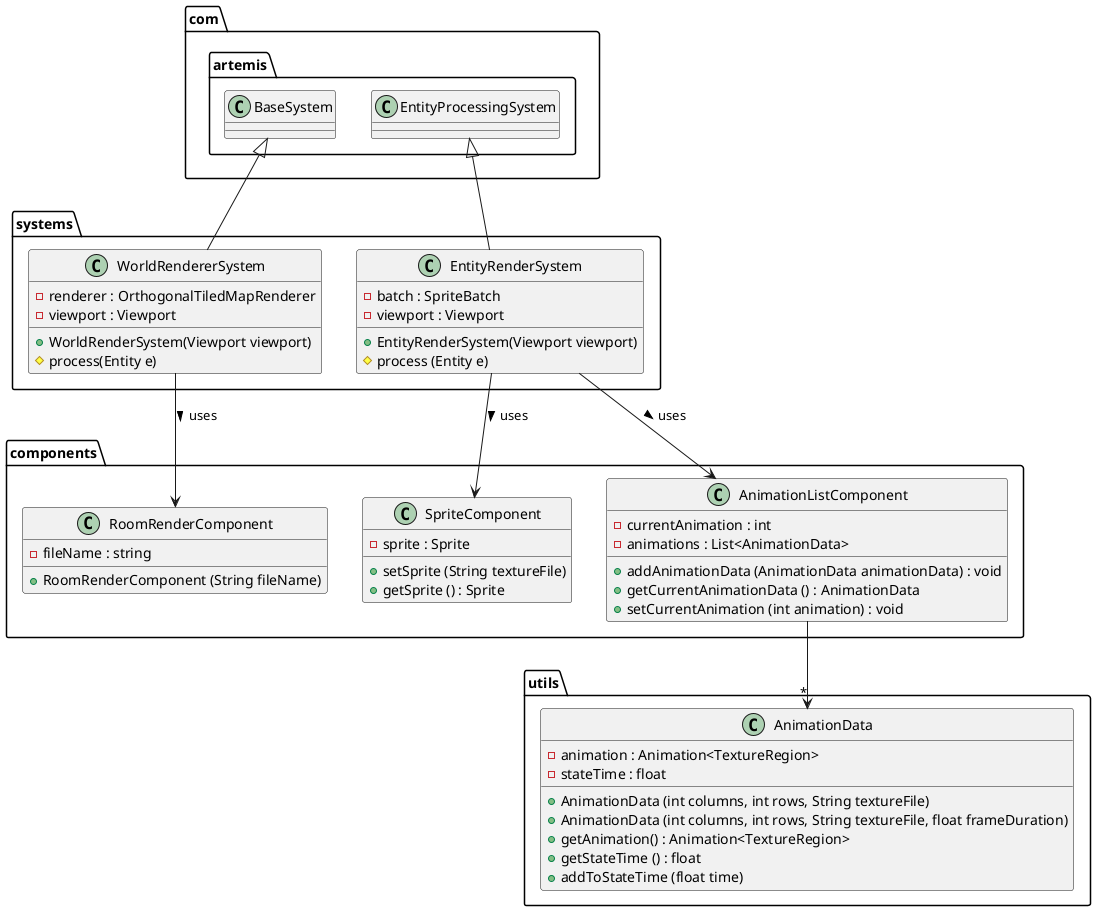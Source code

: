 @startuml
'https://plantuml.com/class-diagram

package components {
    class AnimationListComponent {

        - currentAnimation : int
        - animations : List<AnimationData>

        + addAnimationData (AnimationData animationData) : void
        + getCurrentAnimationData () : AnimationData
        + setCurrentAnimation (int animation) : void

    }
    class SpriteComponent {
        - sprite : Sprite
         + setSprite (String textureFile)
         + getSprite () : Sprite
    }

    class RoomRenderComponent {
        - fileName : string
        + RoomRenderComponent (String fileName)
    }
}


package utils{
    class AnimationData {
        - animation : Animation<TextureRegion>
        - stateTime : float
        + AnimationData (int columns, int rows, String textureFile)
        + AnimationData (int columns, int rows, String textureFile, float frameDuration)
        + getAnimation() : Animation<TextureRegion>
        + getStateTime () : float
        + addToStateTime (float time)
    }
}

package systems {

    class EntityRenderSystem{
        - batch : SpriteBatch
        - viewport : Viewport
        + EntityRenderSystem(Viewport viewport)
        # process (Entity e)
    }

    class WorldRendererSystem {
        - renderer : OrthogonalTiledMapRenderer
        - viewport : Viewport
        + WorldRenderSystem(Viewport viewport)
        # process(Entity e)
    }


}

package com.artemis {
    class EntityProcessingSystem
    class BaseSystem
}

EntityRenderSystem --> AnimationListComponent : "uses >"
EntityRenderSystem --> SpriteComponent : "uses >"
WorldRendererSystem --> RoomRenderComponent : "uses >"
AnimationListComponent -->"*" AnimationData
EntityRenderSystem -up-|> EntityProcessingSystem
WorldRendererSystem -up-|> BaseSystem

@enduml